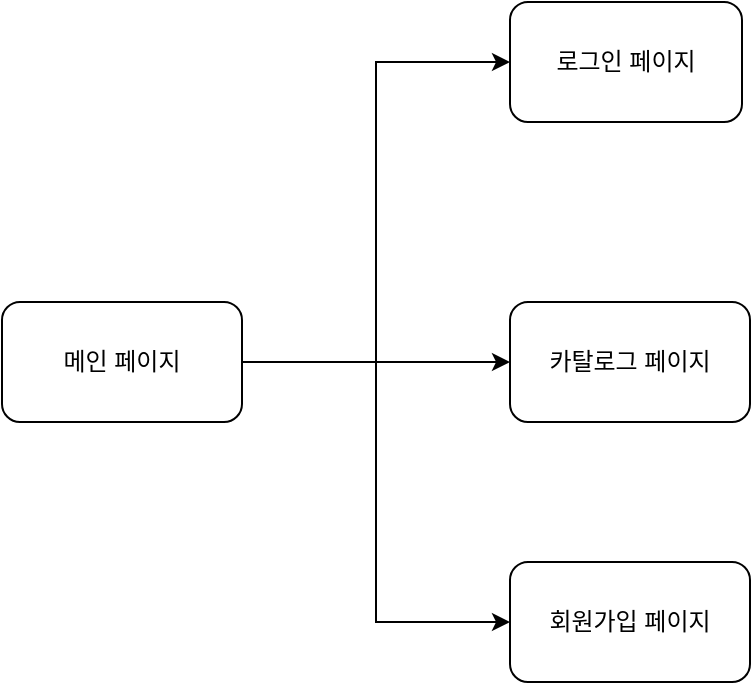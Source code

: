 <mxfile version="14.7.0" type="github">
  <diagram id="Bjf0ob3gU07bOU9di6PK" name="Page-1">
    <mxGraphModel dx="892" dy="2274" grid="1" gridSize="10" guides="1" tooltips="1" connect="1" arrows="1" fold="1" page="1" pageScale="1" pageWidth="827" pageHeight="1169" math="0" shadow="0">
      <root>
        <mxCell id="0" />
        <mxCell id="1" parent="0" />
        <mxCell id="Cg7MCCN4i4Q3bC-63fip-5" style="edgeStyle=orthogonalEdgeStyle;rounded=0;orthogonalLoop=1;jettySize=auto;html=1;entryX=0;entryY=0.5;entryDx=0;entryDy=0;" edge="1" parent="1" source="Cg7MCCN4i4Q3bC-63fip-1" target="Cg7MCCN4i4Q3bC-63fip-3">
          <mxGeometry relative="1" as="geometry" />
        </mxCell>
        <mxCell id="Cg7MCCN4i4Q3bC-63fip-7" style="edgeStyle=orthogonalEdgeStyle;rounded=0;orthogonalLoop=1;jettySize=auto;html=1;entryX=0;entryY=0.5;entryDx=0;entryDy=0;" edge="1" parent="1" source="Cg7MCCN4i4Q3bC-63fip-1" target="Cg7MCCN4i4Q3bC-63fip-2">
          <mxGeometry relative="1" as="geometry" />
        </mxCell>
        <mxCell id="Cg7MCCN4i4Q3bC-63fip-8" style="edgeStyle=orthogonalEdgeStyle;rounded=0;orthogonalLoop=1;jettySize=auto;html=1;entryX=0;entryY=0.5;entryDx=0;entryDy=0;" edge="1" parent="1" source="Cg7MCCN4i4Q3bC-63fip-1" target="Cg7MCCN4i4Q3bC-63fip-6">
          <mxGeometry relative="1" as="geometry" />
        </mxCell>
        <mxCell id="Cg7MCCN4i4Q3bC-63fip-1" value="메인 페이지" style="rounded=1;whiteSpace=wrap;html=1;" vertex="1" parent="1">
          <mxGeometry x="40" y="350" width="120" height="60" as="geometry" />
        </mxCell>
        <mxCell id="Cg7MCCN4i4Q3bC-63fip-2" value="카탈로그&amp;nbsp;페이지" style="rounded=1;whiteSpace=wrap;html=1;" vertex="1" parent="1">
          <mxGeometry x="294" y="350" width="120" height="60" as="geometry" />
        </mxCell>
        <mxCell id="Cg7MCCN4i4Q3bC-63fip-3" value="로그인&amp;nbsp;페이지" style="rounded=1;whiteSpace=wrap;html=1;" vertex="1" parent="1">
          <mxGeometry x="294" y="200" width="116" height="60" as="geometry" />
        </mxCell>
        <mxCell id="Cg7MCCN4i4Q3bC-63fip-6" value="회원가입&amp;nbsp;페이지" style="rounded=1;whiteSpace=wrap;html=1;" vertex="1" parent="1">
          <mxGeometry x="294" y="480" width="120" height="60" as="geometry" />
        </mxCell>
      </root>
    </mxGraphModel>
  </diagram>
</mxfile>
